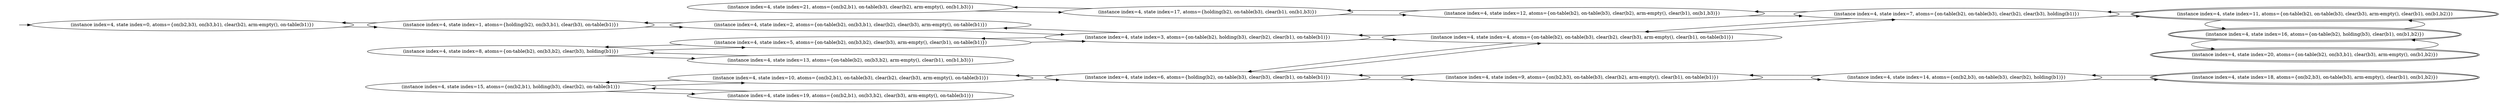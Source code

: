 digraph {
rankdir="LR"
s0[label="(instance index=4, state index=0, atoms={on(b2,b3), on(b3,b1), clear(b2), arm-empty(), on-table(b1)})"]
s13[label="(instance index=4, state index=13, atoms={on-table(b2), on(b3,b2), arm-empty(), clear(b1), on(b1,b3)})"]
s19[label="(instance index=4, state index=19, atoms={on(b2,b1), on(b3,b2), clear(b3), arm-empty(), on-table(b1)})"]
s1[label="(instance index=4, state index=1, atoms={holding(b2), on(b3,b1), clear(b3), on-table(b1)})"]
s8[label="(instance index=4, state index=8, atoms={on-table(b2), on(b3,b2), clear(b3), holding(b1)})"]
s15[label="(instance index=4, state index=15, atoms={on(b2,b1), holding(b3), clear(b2), on-table(b1)})"]
s2[label="(instance index=4, state index=2, atoms={on-table(b2), on(b3,b1), clear(b2), clear(b3), arm-empty(), on-table(b1)})"]
s5[label="(instance index=4, state index=5, atoms={on-table(b2), on(b3,b2), clear(b3), arm-empty(), clear(b1), on-table(b1)})"]
s21[label="(instance index=4, state index=21, atoms={on(b2,b1), on-table(b3), clear(b2), arm-empty(), on(b1,b3)})"]
s10[label="(instance index=4, state index=10, atoms={on(b2,b1), on-table(b3), clear(b2), clear(b3), arm-empty(), on-table(b1)})"]
s3[label="(instance index=4, state index=3, atoms={on-table(b2), holding(b3), clear(b2), clear(b1), on-table(b1)})"]
s17[label="(instance index=4, state index=17, atoms={holding(b2), on-table(b3), clear(b1), on(b1,b3)})"]
s6[label="(instance index=4, state index=6, atoms={holding(b2), on-table(b3), clear(b3), clear(b1), on-table(b1)})"]
s9[label="(instance index=4, state index=9, atoms={on(b2,b3), on-table(b3), clear(b2), arm-empty(), clear(b1), on-table(b1)})"]
s12[label="(instance index=4, state index=12, atoms={on-table(b2), on-table(b3), clear(b2), arm-empty(), clear(b1), on(b1,b3)})"]
s4[label="(instance index=4, state index=4, atoms={on-table(b2), on-table(b3), clear(b2), clear(b3), arm-empty(), clear(b1), on-table(b1)})"]
s7[label="(instance index=4, state index=7, atoms={on-table(b2), on-table(b3), clear(b2), clear(b3), holding(b1)})"]
s14[label="(instance index=4, state index=14, atoms={on(b2,b3), on-table(b3), clear(b2), holding(b1)})"]
s20[peripheries=2,label="(instance index=4, state index=20, atoms={on-table(b2), on(b3,b1), clear(b3), arm-empty(), on(b1,b2)})"]
s18[peripheries=2,label="(instance index=4, state index=18, atoms={on(b2,b3), on-table(b3), arm-empty(), clear(b1), on(b1,b2)})"]
s16[peripheries=2,label="(instance index=4, state index=16, atoms={on-table(b2), holding(b3), clear(b1), on(b1,b2)})"]
s11[peripheries=2,label="(instance index=4, state index=11, atoms={on-table(b2), on-table(b3), clear(b3), arm-empty(), clear(b1), on(b1,b2)})"]
Dangling [ label = "", style = invis ]
{ rank = same; Dangling }
Dangling -> s0
{ rank = same; s0}
{ rank = same; s1,s8,s15}
{ rank = same; s2,s5,s21,s10}
{ rank = same; s3,s17,s6}
{ rank = same; s9,s12,s4}
{ rank = same; s7,s14}
{ rank = same; s20,s18,s16,s11}
{
s0->s1
s13->s8
s19->s15
}
{
s1->s0
s1->s2
s8->s5
s8->s13
s15->s19
s15->s10
}
{
s2->s3
s2->s1
s5->s8
s5->s3
s21->s17
s10->s15
s10->s6
}
{
s3->s2
s3->s5
s3->s4
s17->s21
s17->s12
s6->s10
s6->s9
s6->s4
}
{
s9->s14
s9->s6
s12->s7
s12->s17
s4->s7
s4->s3
s4->s6
}
{
s7->s4
s7->s12
s7->s11
s14->s9
s14->s18
}
{
s20->s16
s18->s14
s16->s20
s16->s11
s11->s7
s11->s16
}
}
